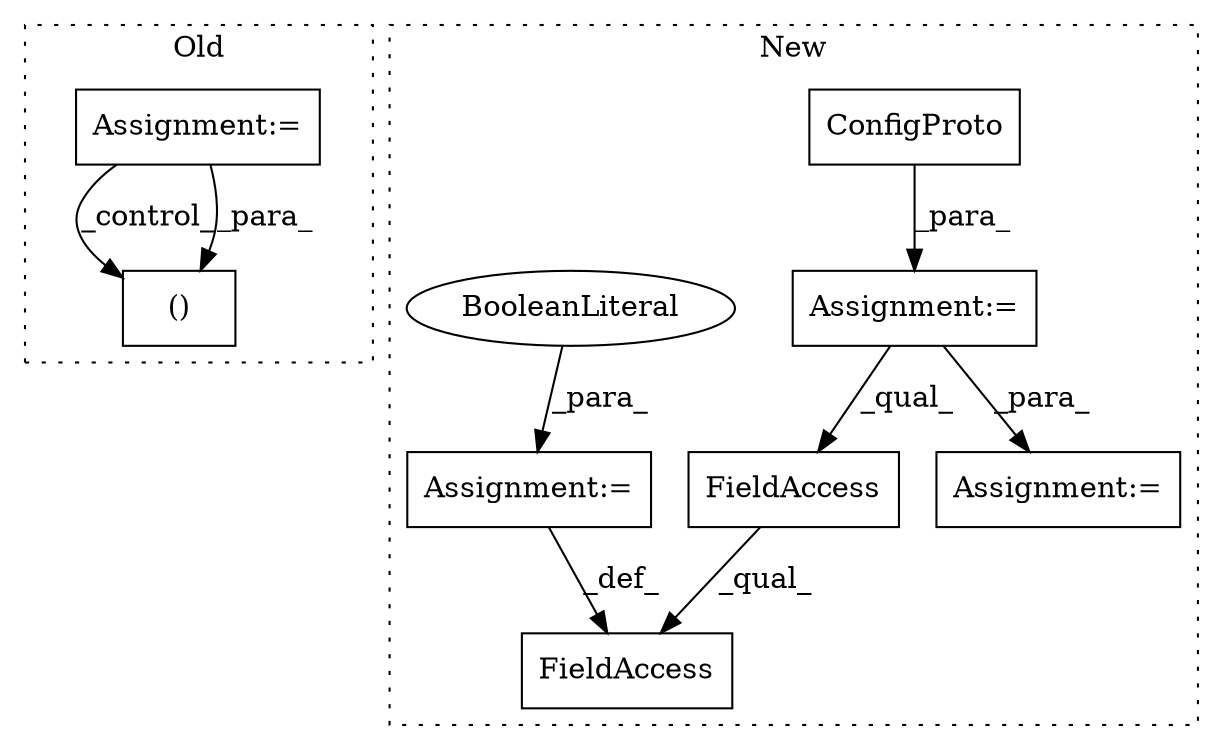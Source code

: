 digraph G {
subgraph cluster0 {
1 [label="()" a="106" s="14857" l="45" shape="box"];
8 [label="Assignment:=" a="7" s="14417" l="1" shape="box"];
label = "Old";
style="dotted";
}
subgraph cluster1 {
2 [label="ConfigProto" a="32" s="13913,13940" l="12,1" shape="box"];
3 [label="FieldAccess" a="22" s="13947" l="31" shape="box"];
4 [label="FieldAccess" a="22" s="13947" l="18" shape="box"];
5 [label="Assignment:=" a="7" s="13978" l="1" shape="box"];
6 [label="BooleanLiteral" a="9" s="13979" l="4" shape="ellipse"];
7 [label="Assignment:=" a="7" s="14154" l="1" shape="box"];
9 [label="Assignment:=" a="7" s="13909" l="1" shape="box"];
label = "New";
style="dotted";
}
2 -> 9 [label="_para_"];
4 -> 3 [label="_qual_"];
5 -> 3 [label="_def_"];
6 -> 5 [label="_para_"];
8 -> 1 [label="_control_"];
8 -> 1 [label="_para_"];
9 -> 7 [label="_para_"];
9 -> 4 [label="_qual_"];
}